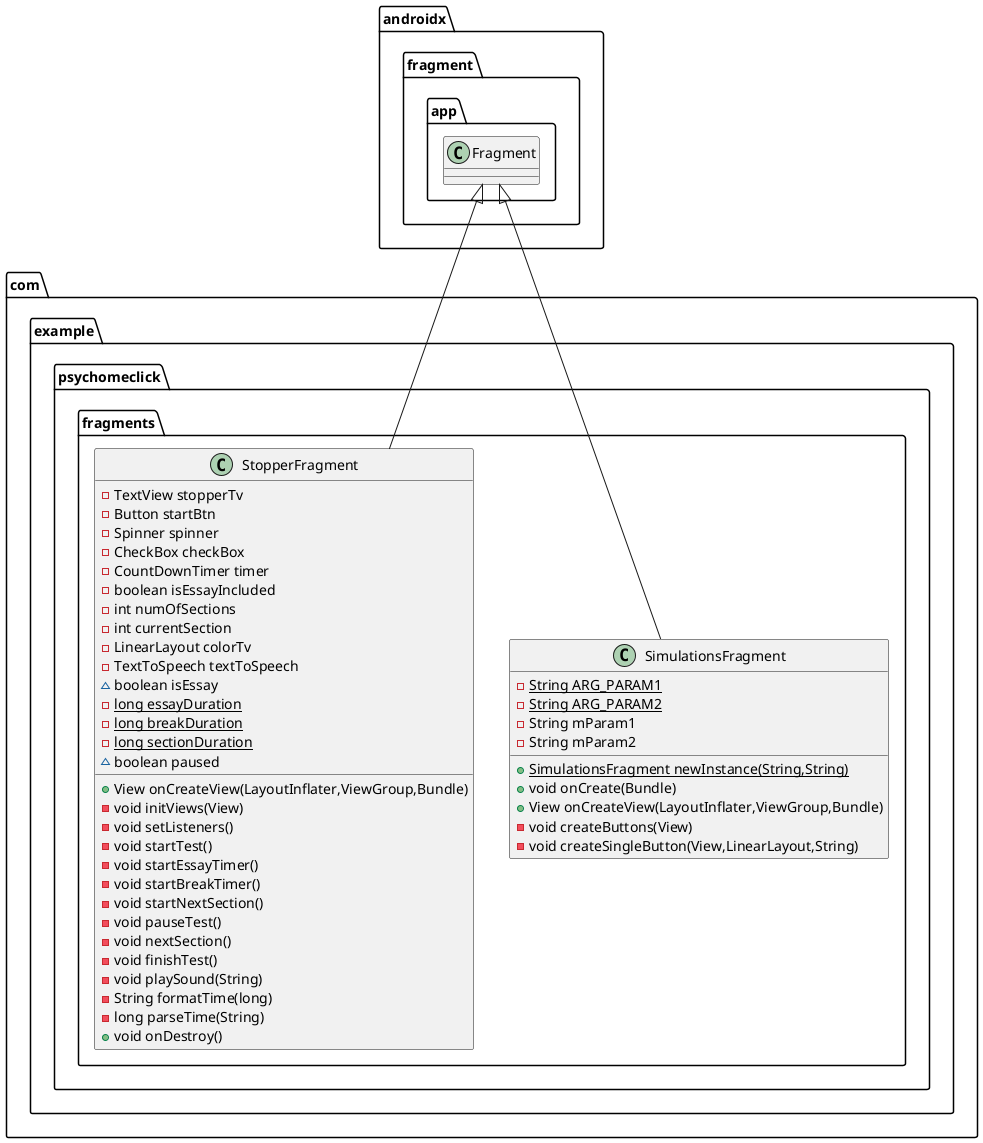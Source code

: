 @startuml
class com.example.psychomeclick.fragments.SimulationsFragment {
- {static} String ARG_PARAM1
- {static} String ARG_PARAM2
- String mParam1
- String mParam2
+ {static} SimulationsFragment newInstance(String,String)
+ void onCreate(Bundle)
+ View onCreateView(LayoutInflater,ViewGroup,Bundle)
- void createButtons(View)
- void createSingleButton(View,LinearLayout,String)
}


class com.example.psychomeclick.fragments.StopperFragment {
- TextView stopperTv
- Button startBtn
- Spinner spinner
- CheckBox checkBox
- CountDownTimer timer
- boolean isEssayIncluded
- int numOfSections
- int currentSection
- LinearLayout colorTv
- TextToSpeech textToSpeech
~ boolean isEssay
- {static} long essayDuration
- {static} long breakDuration
- {static} long sectionDuration
~ boolean paused
+ View onCreateView(LayoutInflater,ViewGroup,Bundle)
- void initViews(View)
- void setListeners()
- void startTest()
- void startEssayTimer()
- void startBreakTimer()
- void startNextSection()
- void pauseTest()
- void nextSection()
- void finishTest()
- void playSound(String)
- String formatTime(long)
- long parseTime(String)
+ void onDestroy()
}




androidx.fragment.app.Fragment <|-- com.example.psychomeclick.fragments.SimulationsFragment
androidx.fragment.app.Fragment <|-- com.example.psychomeclick.fragments.StopperFragment
@enduml